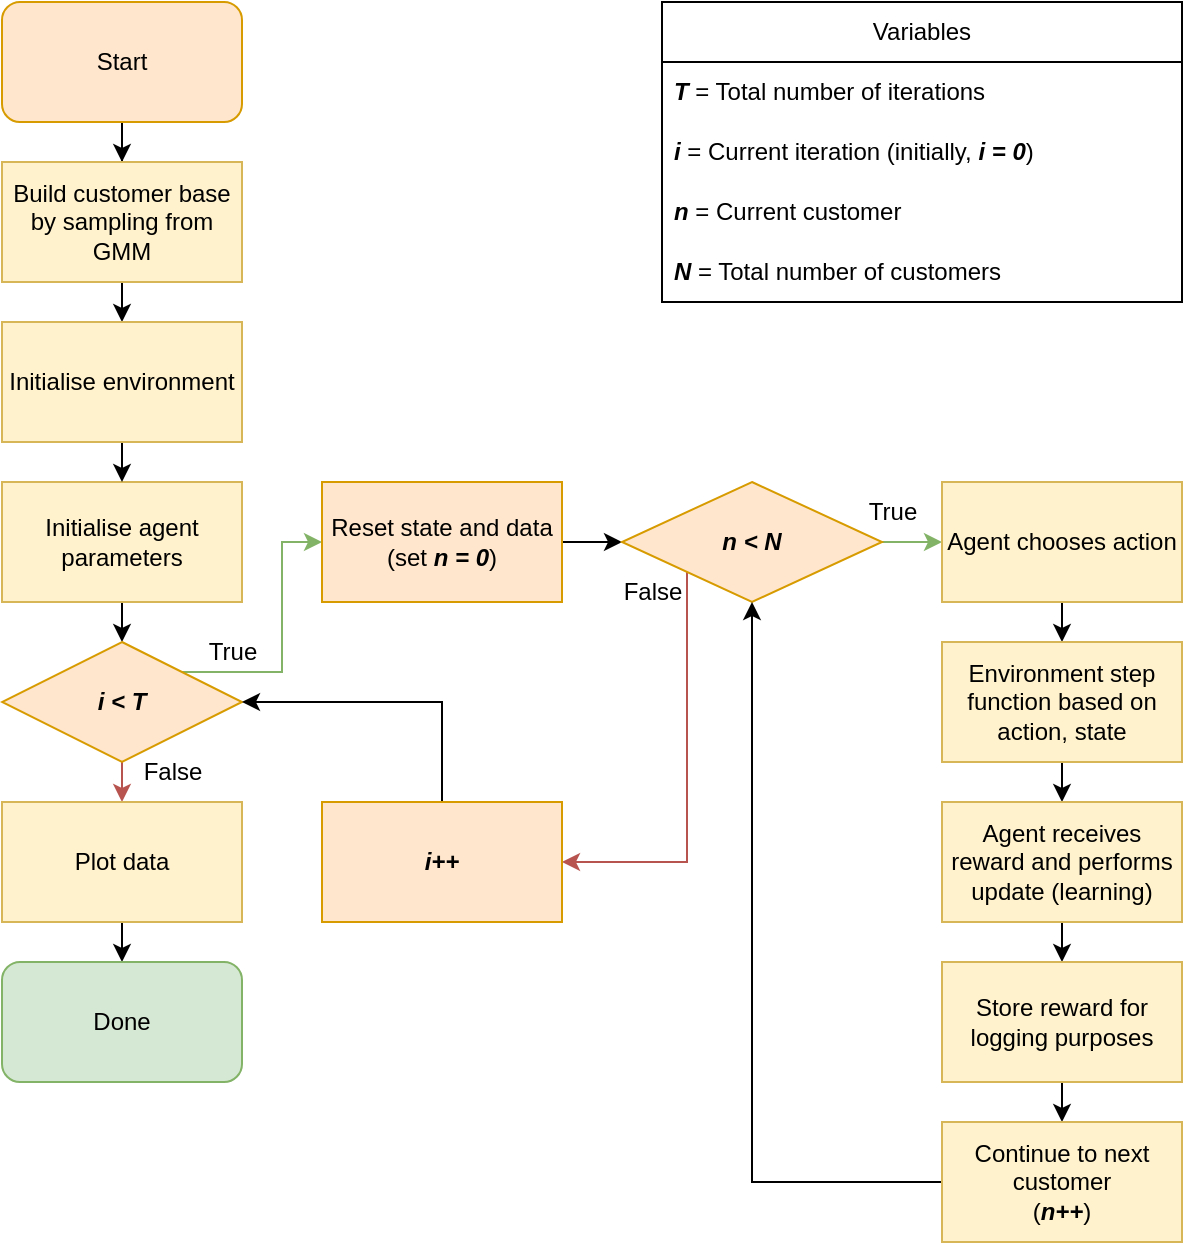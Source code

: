 <mxfile version="21.7.1" type="github">
  <diagram name="Page-1" id="Y3Q1ULtPaVtlULda8Vqe">
    <mxGraphModel dx="954" dy="622" grid="1" gridSize="10" guides="1" tooltips="1" connect="1" arrows="1" fold="1" page="1" pageScale="1" pageWidth="1169" pageHeight="827" math="0" shadow="0">
      <root>
        <mxCell id="0" />
        <mxCell id="1" parent="0" />
        <mxCell id="yGQ5Cd7LtWPR4NnZAPTJ-15" style="edgeStyle=orthogonalEdgeStyle;rounded=0;orthogonalLoop=1;jettySize=auto;html=1;exitX=0.5;exitY=1;exitDx=0;exitDy=0;" parent="1" source="yGQ5Cd7LtWPR4NnZAPTJ-1" target="yGQ5Cd7LtWPR4NnZAPTJ-3" edge="1">
          <mxGeometry relative="1" as="geometry" />
        </mxCell>
        <mxCell id="yGQ5Cd7LtWPR4NnZAPTJ-1" value="Start" style="rounded=1;whiteSpace=wrap;html=1;fillColor=#ffe6cc;strokeColor=#d79b00;" parent="1" vertex="1">
          <mxGeometry x="80" y="60" width="120" height="60" as="geometry" />
        </mxCell>
        <mxCell id="yGQ5Cd7LtWPR4NnZAPTJ-16" style="edgeStyle=orthogonalEdgeStyle;rounded=0;orthogonalLoop=1;jettySize=auto;html=1;exitX=0.5;exitY=1;exitDx=0;exitDy=0;entryX=0.5;entryY=0;entryDx=0;entryDy=0;" parent="1" source="yGQ5Cd7LtWPR4NnZAPTJ-3" target="yGQ5Cd7LtWPR4NnZAPTJ-5" edge="1">
          <mxGeometry relative="1" as="geometry" />
        </mxCell>
        <mxCell id="yGQ5Cd7LtWPR4NnZAPTJ-3" value="Build customer base by sampling from GMM" style="rounded=0;whiteSpace=wrap;html=1;fillColor=#fff2cc;strokeColor=#d6b656;" parent="1" vertex="1">
          <mxGeometry x="80" y="140" width="120" height="60" as="geometry" />
        </mxCell>
        <mxCell id="yGQ5Cd7LtWPR4NnZAPTJ-18" style="edgeStyle=orthogonalEdgeStyle;rounded=0;orthogonalLoop=1;jettySize=auto;html=1;exitX=0.5;exitY=1;exitDx=0;exitDy=0;entryX=0.5;entryY=0;entryDx=0;entryDy=0;" parent="1" source="yGQ5Cd7LtWPR4NnZAPTJ-4" target="yGQ5Cd7LtWPR4NnZAPTJ-7" edge="1">
          <mxGeometry relative="1" as="geometry" />
        </mxCell>
        <mxCell id="yGQ5Cd7LtWPR4NnZAPTJ-4" value="Initialise agent parameters" style="rounded=0;whiteSpace=wrap;html=1;fillColor=#fff2cc;strokeColor=#d6b656;" parent="1" vertex="1">
          <mxGeometry x="80" y="300" width="120" height="60" as="geometry" />
        </mxCell>
        <mxCell id="yGQ5Cd7LtWPR4NnZAPTJ-17" style="edgeStyle=orthogonalEdgeStyle;rounded=0;orthogonalLoop=1;jettySize=auto;html=1;exitX=0.5;exitY=1;exitDx=0;exitDy=0;entryX=0.5;entryY=0;entryDx=0;entryDy=0;" parent="1" source="yGQ5Cd7LtWPR4NnZAPTJ-5" target="yGQ5Cd7LtWPR4NnZAPTJ-4" edge="1">
          <mxGeometry relative="1" as="geometry" />
        </mxCell>
        <mxCell id="yGQ5Cd7LtWPR4NnZAPTJ-5" value="Initialise environment" style="rounded=0;whiteSpace=wrap;html=1;fillColor=#fff2cc;strokeColor=#d6b656;" parent="1" vertex="1">
          <mxGeometry x="80" y="220" width="120" height="60" as="geometry" />
        </mxCell>
        <mxCell id="yGQ5Cd7LtWPR4NnZAPTJ-20" style="edgeStyle=orthogonalEdgeStyle;rounded=0;orthogonalLoop=1;jettySize=auto;html=1;exitX=0.5;exitY=1;exitDx=0;exitDy=0;entryX=0.5;entryY=0;entryDx=0;entryDy=0;fillColor=#f8cecc;strokeColor=#b85450;" parent="1" source="yGQ5Cd7LtWPR4NnZAPTJ-7" target="yGQ5Cd7LtWPR4NnZAPTJ-19" edge="1">
          <mxGeometry relative="1" as="geometry" />
        </mxCell>
        <mxCell id="yGQ5Cd7LtWPR4NnZAPTJ-51" style="edgeStyle=orthogonalEdgeStyle;rounded=0;orthogonalLoop=1;jettySize=auto;html=1;exitX=1;exitY=0;exitDx=0;exitDy=0;entryX=0;entryY=0.5;entryDx=0;entryDy=0;fillColor=#d5e8d4;strokeColor=#82b366;" parent="1" source="yGQ5Cd7LtWPR4NnZAPTJ-7" target="yGQ5Cd7LtWPR4NnZAPTJ-25" edge="1">
          <mxGeometry relative="1" as="geometry" />
        </mxCell>
        <mxCell id="yGQ5Cd7LtWPR4NnZAPTJ-7" value="&lt;b&gt;&lt;i&gt;i &amp;lt; T&lt;/i&gt;&lt;/b&gt;" style="rhombus;whiteSpace=wrap;html=1;fillColor=#ffe6cc;strokeColor=#d79b00;" parent="1" vertex="1">
          <mxGeometry x="80" y="380" width="120" height="60" as="geometry" />
        </mxCell>
        <mxCell id="yGQ5Cd7LtWPR4NnZAPTJ-9" value="Variables" style="swimlane;fontStyle=0;childLayout=stackLayout;horizontal=1;startSize=30;horizontalStack=0;resizeParent=1;resizeParentMax=0;resizeLast=0;collapsible=1;marginBottom=0;whiteSpace=wrap;html=1;" parent="1" vertex="1">
          <mxGeometry x="410" y="60" width="260" height="150" as="geometry">
            <mxRectangle x="240" y="60" width="90" height="30" as="alternateBounds" />
          </mxGeometry>
        </mxCell>
        <mxCell id="yGQ5Cd7LtWPR4NnZAPTJ-10" value="&lt;i&gt;&lt;b&gt;T&lt;/b&gt;&lt;/i&gt; = Total number of iterations" style="text;strokeColor=none;fillColor=none;align=left;verticalAlign=middle;spacingLeft=4;spacingRight=4;overflow=hidden;points=[[0,0.5],[1,0.5]];portConstraint=eastwest;rotatable=0;whiteSpace=wrap;html=1;" parent="yGQ5Cd7LtWPR4NnZAPTJ-9" vertex="1">
          <mxGeometry y="30" width="260" height="30" as="geometry" />
        </mxCell>
        <mxCell id="yGQ5Cd7LtWPR4NnZAPTJ-11" value="&lt;b&gt;&lt;i&gt;i&lt;/i&gt;&lt;/b&gt; = Current iteration (initially, &lt;i&gt;&lt;b&gt;i = 0&lt;/b&gt;&lt;/i&gt;)" style="text;strokeColor=none;fillColor=none;align=left;verticalAlign=middle;spacingLeft=4;spacingRight=4;overflow=hidden;points=[[0,0.5],[1,0.5]];portConstraint=eastwest;rotatable=0;whiteSpace=wrap;html=1;" parent="yGQ5Cd7LtWPR4NnZAPTJ-9" vertex="1">
          <mxGeometry y="60" width="260" height="30" as="geometry" />
        </mxCell>
        <mxCell id="yGQ5Cd7LtWPR4NnZAPTJ-14" value="&lt;b&gt;&lt;i&gt;n&lt;/i&gt;&lt;/b&gt; = Current customer" style="text;strokeColor=none;fillColor=none;align=left;verticalAlign=middle;spacingLeft=4;spacingRight=4;overflow=hidden;points=[[0,0.5],[1,0.5]];portConstraint=eastwest;rotatable=0;whiteSpace=wrap;html=1;" parent="yGQ5Cd7LtWPR4NnZAPTJ-9" vertex="1">
          <mxGeometry y="90" width="260" height="30" as="geometry" />
        </mxCell>
        <mxCell id="yGQ5Cd7LtWPR4NnZAPTJ-12" value="&lt;b&gt;&lt;i&gt;N&lt;/i&gt;&lt;/b&gt; = Total number of customers" style="text;strokeColor=none;fillColor=none;align=left;verticalAlign=middle;spacingLeft=4;spacingRight=4;overflow=hidden;points=[[0,0.5],[1,0.5]];portConstraint=eastwest;rotatable=0;whiteSpace=wrap;html=1;" parent="yGQ5Cd7LtWPR4NnZAPTJ-9" vertex="1">
          <mxGeometry y="120" width="260" height="30" as="geometry" />
        </mxCell>
        <mxCell id="yGQ5Cd7LtWPR4NnZAPTJ-22" style="edgeStyle=orthogonalEdgeStyle;rounded=0;orthogonalLoop=1;jettySize=auto;html=1;exitX=0.5;exitY=1;exitDx=0;exitDy=0;entryX=0.5;entryY=0;entryDx=0;entryDy=0;" parent="1" source="yGQ5Cd7LtWPR4NnZAPTJ-19" target="yGQ5Cd7LtWPR4NnZAPTJ-21" edge="1">
          <mxGeometry relative="1" as="geometry" />
        </mxCell>
        <mxCell id="yGQ5Cd7LtWPR4NnZAPTJ-19" value="Plot data" style="rounded=0;whiteSpace=wrap;html=1;fillColor=#fff2cc;strokeColor=#d6b656;" parent="1" vertex="1">
          <mxGeometry x="80" y="460" width="120" height="60" as="geometry" />
        </mxCell>
        <mxCell id="yGQ5Cd7LtWPR4NnZAPTJ-21" value="Done" style="rounded=1;whiteSpace=wrap;html=1;fillColor=#d5e8d4;strokeColor=#82b366;" parent="1" vertex="1">
          <mxGeometry x="80" y="540" width="120" height="60" as="geometry" />
        </mxCell>
        <mxCell id="yGQ5Cd7LtWPR4NnZAPTJ-23" value="False" style="text;html=1;align=center;verticalAlign=middle;resizable=0;points=[];autosize=1;strokeColor=none;fillColor=none;" parent="1" vertex="1">
          <mxGeometry x="140" y="430" width="50" height="30" as="geometry" />
        </mxCell>
        <mxCell id="yGQ5Cd7LtWPR4NnZAPTJ-32" style="edgeStyle=orthogonalEdgeStyle;rounded=0;orthogonalLoop=1;jettySize=auto;html=1;exitX=1;exitY=0.5;exitDx=0;exitDy=0;entryX=0;entryY=0.5;entryDx=0;entryDy=0;" parent="1" source="yGQ5Cd7LtWPR4NnZAPTJ-25" target="yGQ5Cd7LtWPR4NnZAPTJ-31" edge="1">
          <mxGeometry relative="1" as="geometry" />
        </mxCell>
        <mxCell id="yGQ5Cd7LtWPR4NnZAPTJ-25" value="Reset state and data&lt;br&gt;(set &lt;i style=&quot;font-weight: bold;&quot;&gt;n = 0&lt;/i&gt;)" style="rounded=0;whiteSpace=wrap;html=1;fillColor=#ffe6cc;strokeColor=#d79b00;" parent="1" vertex="1">
          <mxGeometry x="240" y="300" width="120" height="60" as="geometry" />
        </mxCell>
        <mxCell id="yGQ5Cd7LtWPR4NnZAPTJ-27" value="True" style="text;html=1;align=center;verticalAlign=middle;resizable=0;points=[];autosize=1;strokeColor=none;fillColor=none;" parent="1" vertex="1">
          <mxGeometry x="170" y="370" width="50" height="30" as="geometry" />
        </mxCell>
        <mxCell id="yGQ5Cd7LtWPR4NnZAPTJ-40" style="edgeStyle=orthogonalEdgeStyle;rounded=0;orthogonalLoop=1;jettySize=auto;html=1;exitX=1;exitY=0.5;exitDx=0;exitDy=0;entryX=0;entryY=0.5;entryDx=0;entryDy=0;fillColor=#d5e8d4;strokeColor=#82b366;" parent="1" source="yGQ5Cd7LtWPR4NnZAPTJ-31" target="yGQ5Cd7LtWPR4NnZAPTJ-35" edge="1">
          <mxGeometry relative="1" as="geometry" />
        </mxCell>
        <mxCell id="yGQ5Cd7LtWPR4NnZAPTJ-49" style="edgeStyle=orthogonalEdgeStyle;rounded=0;orthogonalLoop=1;jettySize=auto;html=1;exitX=0;exitY=1;exitDx=0;exitDy=0;entryX=1;entryY=0.5;entryDx=0;entryDy=0;fillColor=#f8cecc;strokeColor=#b85450;" parent="1" source="yGQ5Cd7LtWPR4NnZAPTJ-31" target="yGQ5Cd7LtWPR4NnZAPTJ-46" edge="1">
          <mxGeometry relative="1" as="geometry">
            <Array as="points">
              <mxPoint x="423" y="490" />
            </Array>
          </mxGeometry>
        </mxCell>
        <mxCell id="yGQ5Cd7LtWPR4NnZAPTJ-31" value="&lt;b&gt;&lt;i&gt;n &amp;lt; N&lt;/i&gt;&lt;/b&gt;" style="rhombus;whiteSpace=wrap;html=1;fillColor=#ffe6cc;strokeColor=#d79b00;" parent="1" vertex="1">
          <mxGeometry x="390" y="300" width="130" height="60" as="geometry" />
        </mxCell>
        <mxCell id="yGQ5Cd7LtWPR4NnZAPTJ-41" style="edgeStyle=orthogonalEdgeStyle;rounded=0;orthogonalLoop=1;jettySize=auto;html=1;exitX=0.5;exitY=1;exitDx=0;exitDy=0;entryX=0.5;entryY=0;entryDx=0;entryDy=0;" parent="1" source="yGQ5Cd7LtWPR4NnZAPTJ-35" target="yGQ5Cd7LtWPR4NnZAPTJ-36" edge="1">
          <mxGeometry relative="1" as="geometry" />
        </mxCell>
        <mxCell id="yGQ5Cd7LtWPR4NnZAPTJ-35" value="Agent chooses action" style="rounded=0;whiteSpace=wrap;html=1;fillColor=#fff2cc;strokeColor=#d6b656;" parent="1" vertex="1">
          <mxGeometry x="550" y="300" width="120" height="60" as="geometry" />
        </mxCell>
        <mxCell id="yGQ5Cd7LtWPR4NnZAPTJ-42" style="edgeStyle=orthogonalEdgeStyle;rounded=0;orthogonalLoop=1;jettySize=auto;html=1;exitX=0.5;exitY=1;exitDx=0;exitDy=0;entryX=0.5;entryY=0;entryDx=0;entryDy=0;" parent="1" source="yGQ5Cd7LtWPR4NnZAPTJ-36" target="yGQ5Cd7LtWPR4NnZAPTJ-37" edge="1">
          <mxGeometry relative="1" as="geometry" />
        </mxCell>
        <mxCell id="yGQ5Cd7LtWPR4NnZAPTJ-36" value="Environment step function based on action, state" style="rounded=0;whiteSpace=wrap;html=1;fillColor=#fff2cc;strokeColor=#d6b656;" parent="1" vertex="1">
          <mxGeometry x="550" y="380" width="120" height="60" as="geometry" />
        </mxCell>
        <mxCell id="yGQ5Cd7LtWPR4NnZAPTJ-43" style="edgeStyle=orthogonalEdgeStyle;rounded=0;orthogonalLoop=1;jettySize=auto;html=1;exitX=0.5;exitY=1;exitDx=0;exitDy=0;entryX=0.5;entryY=0;entryDx=0;entryDy=0;" parent="1" source="yGQ5Cd7LtWPR4NnZAPTJ-37" target="yGQ5Cd7LtWPR4NnZAPTJ-38" edge="1">
          <mxGeometry relative="1" as="geometry" />
        </mxCell>
        <mxCell id="yGQ5Cd7LtWPR4NnZAPTJ-37" value="Agent receives reward and performs update (learning)" style="rounded=0;whiteSpace=wrap;html=1;fillColor=#fff2cc;strokeColor=#d6b656;" parent="1" vertex="1">
          <mxGeometry x="550" y="460" width="120" height="60" as="geometry" />
        </mxCell>
        <mxCell id="yGQ5Cd7LtWPR4NnZAPTJ-44" style="edgeStyle=orthogonalEdgeStyle;rounded=0;orthogonalLoop=1;jettySize=auto;html=1;exitX=0.5;exitY=1;exitDx=0;exitDy=0;entryX=0.5;entryY=0;entryDx=0;entryDy=0;" parent="1" source="yGQ5Cd7LtWPR4NnZAPTJ-38" target="yGQ5Cd7LtWPR4NnZAPTJ-39" edge="1">
          <mxGeometry relative="1" as="geometry" />
        </mxCell>
        <mxCell id="yGQ5Cd7LtWPR4NnZAPTJ-38" value="Store reward for logging purposes" style="rounded=0;whiteSpace=wrap;html=1;fillColor=#fff2cc;strokeColor=#d6b656;" parent="1" vertex="1">
          <mxGeometry x="550" y="540" width="120" height="60" as="geometry" />
        </mxCell>
        <mxCell id="yGQ5Cd7LtWPR4NnZAPTJ-45" style="edgeStyle=orthogonalEdgeStyle;rounded=0;orthogonalLoop=1;jettySize=auto;html=1;exitX=0;exitY=0.5;exitDx=0;exitDy=0;entryX=0.5;entryY=1;entryDx=0;entryDy=0;" parent="1" source="yGQ5Cd7LtWPR4NnZAPTJ-39" target="yGQ5Cd7LtWPR4NnZAPTJ-31" edge="1">
          <mxGeometry relative="1" as="geometry" />
        </mxCell>
        <mxCell id="yGQ5Cd7LtWPR4NnZAPTJ-39" value="Continue to next customer&lt;br&gt;(&lt;b&gt;&lt;i&gt;n++&lt;/i&gt;&lt;/b&gt;)" style="rounded=0;whiteSpace=wrap;html=1;fillColor=#fff2cc;strokeColor=#d6b656;" parent="1" vertex="1">
          <mxGeometry x="550" y="620" width="120" height="60" as="geometry" />
        </mxCell>
        <mxCell id="yGQ5Cd7LtWPR4NnZAPTJ-52" style="edgeStyle=orthogonalEdgeStyle;rounded=0;orthogonalLoop=1;jettySize=auto;html=1;exitX=0.5;exitY=0;exitDx=0;exitDy=0;entryX=1;entryY=0.5;entryDx=0;entryDy=0;" parent="1" source="yGQ5Cd7LtWPR4NnZAPTJ-46" target="yGQ5Cd7LtWPR4NnZAPTJ-7" edge="1">
          <mxGeometry relative="1" as="geometry" />
        </mxCell>
        <mxCell id="yGQ5Cd7LtWPR4NnZAPTJ-46" value="&lt;b&gt;&lt;i&gt;i++&lt;/i&gt;&lt;/b&gt;" style="rounded=0;whiteSpace=wrap;html=1;fillColor=#ffe6cc;strokeColor=#d79b00;" parent="1" vertex="1">
          <mxGeometry x="240" y="460" width="120" height="60" as="geometry" />
        </mxCell>
        <mxCell id="yGQ5Cd7LtWPR4NnZAPTJ-47" value="True" style="text;html=1;align=center;verticalAlign=middle;resizable=0;points=[];autosize=1;strokeColor=none;fillColor=none;" parent="1" vertex="1">
          <mxGeometry x="500" y="300" width="50" height="30" as="geometry" />
        </mxCell>
        <mxCell id="yGQ5Cd7LtWPR4NnZAPTJ-53" value="False" style="text;html=1;align=center;verticalAlign=middle;resizable=0;points=[];autosize=1;strokeColor=none;fillColor=none;" parent="1" vertex="1">
          <mxGeometry x="380" y="340" width="50" height="30" as="geometry" />
        </mxCell>
      </root>
    </mxGraphModel>
  </diagram>
</mxfile>
